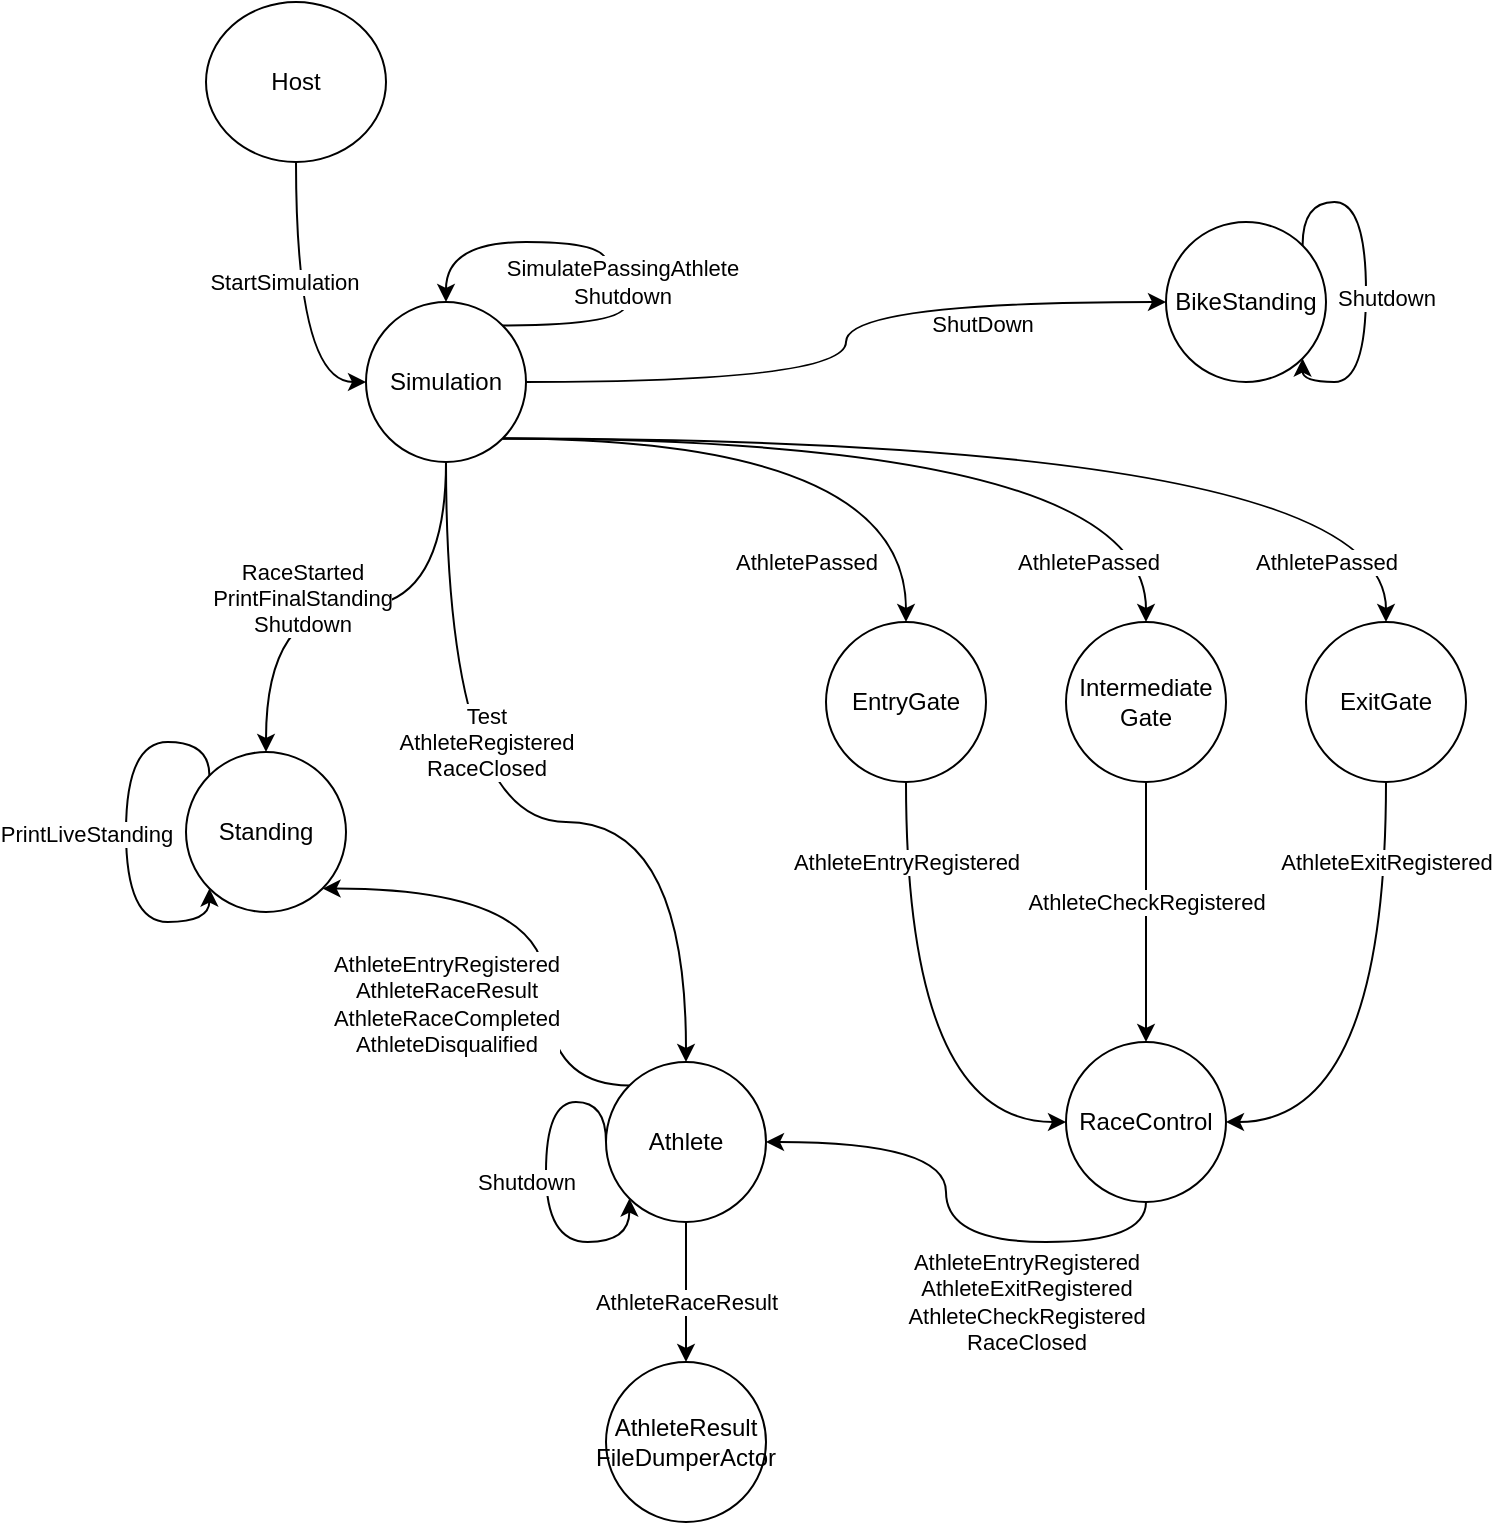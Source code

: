 <mxfile version="14.4.2" type="device"><diagram id="AkmE7AHVAR6d7QwfIh4h" name="Page-1"><mxGraphModel dx="3076" dy="705" grid="1" gridSize="10" guides="1" tooltips="1" connect="1" arrows="1" fold="1" page="1" pageScale="1" pageWidth="1654" pageHeight="1169" math="0" shadow="0"><root><mxCell id="0"/><mxCell id="1" parent="0"/><mxCell id="yV6hmSHXTPeTKJVrBRY7-23" style="edgeStyle=orthogonalEdgeStyle;curved=1;rounded=0;orthogonalLoop=1;jettySize=auto;html=1;entryX=0.5;entryY=0;entryDx=0;entryDy=0;exitX=0.5;exitY=1;exitDx=0;exitDy=0;" parent="1" source="yV6hmSHXTPeTKJVrBRY7-1" target="yV6hmSHXTPeTKJVrBRY7-22" edge="1"><mxGeometry relative="1" as="geometry"/></mxCell><mxCell id="yV6hmSHXTPeTKJVrBRY7-24" value="AthleteRaceResult" style="edgeLabel;html=1;align=center;verticalAlign=middle;resizable=0;points=[];" parent="yV6hmSHXTPeTKJVrBRY7-23" vertex="1" connectable="0"><mxGeometry x="-0.348" y="1" relative="1" as="geometry"><mxPoint x="-1" y="17" as="offset"/></mxGeometry></mxCell><mxCell id="yV6hmSHXTPeTKJVrBRY7-39" style="edgeStyle=orthogonalEdgeStyle;curved=1;rounded=0;orthogonalLoop=1;jettySize=auto;html=1;entryX=1;entryY=1;entryDx=0;entryDy=0;exitX=0;exitY=0;exitDx=0;exitDy=0;" parent="1" source="yV6hmSHXTPeTKJVrBRY7-1" target="yV6hmSHXTPeTKJVrBRY7-8" edge="1"><mxGeometry relative="1" as="geometry"><Array as="points"><mxPoint x="250" y="562"/><mxPoint x="250" y="463"/></Array></mxGeometry></mxCell><mxCell id="yV6hmSHXTPeTKJVrBRY7-40" value="AthleteEntryRegistered&lt;br&gt;AthleteRaceResult&lt;br&gt;AthleteRaceCompleted&lt;br&gt;AthleteDisqualified" style="edgeLabel;html=1;align=center;verticalAlign=middle;resizable=0;points=[];" parent="yV6hmSHXTPeTKJVrBRY7-39" vertex="1" connectable="0"><mxGeometry x="-0.113" y="-11" relative="1" as="geometry"><mxPoint x="-61" y="28.58" as="offset"/></mxGeometry></mxCell><mxCell id="yV6hmSHXTPeTKJVrBRY7-1" value="Athlete" style="ellipse;whiteSpace=wrap;html=1;aspect=fixed;" parent="1" vertex="1"><mxGeometry x="280" y="550" width="80" height="80" as="geometry"/></mxCell><mxCell id="yV6hmSHXTPeTKJVrBRY7-2" value="BikeStanding" style="ellipse;whiteSpace=wrap;html=1;aspect=fixed;labelBackgroundColor=#ffffff;" parent="1" vertex="1"><mxGeometry x="560" y="130" width="80" height="80" as="geometry"/></mxCell><mxCell id="yV6hmSHXTPeTKJVrBRY7-25" value="AthleteEntryRegistered" style="edgeStyle=orthogonalEdgeStyle;curved=1;rounded=0;orthogonalLoop=1;jettySize=auto;html=1;exitX=0.5;exitY=1;exitDx=0;exitDy=0;entryX=0;entryY=0.5;entryDx=0;entryDy=0;" parent="1" source="yV6hmSHXTPeTKJVrBRY7-3" target="yV6hmSHXTPeTKJVrBRY7-6" edge="1"><mxGeometry x="-0.68" relative="1" as="geometry"><mxPoint as="offset"/></mxGeometry></mxCell><mxCell id="yV6hmSHXTPeTKJVrBRY7-3" value="EntryGate" style="ellipse;whiteSpace=wrap;html=1;aspect=fixed;" parent="1" vertex="1"><mxGeometry x="390" y="330" width="80" height="80" as="geometry"/></mxCell><mxCell id="yV6hmSHXTPeTKJVrBRY7-29" style="edgeStyle=orthogonalEdgeStyle;curved=1;rounded=0;orthogonalLoop=1;jettySize=auto;html=1;entryX=1;entryY=0.5;entryDx=0;entryDy=0;exitX=0.5;exitY=1;exitDx=0;exitDy=0;" parent="1" source="yV6hmSHXTPeTKJVrBRY7-4" target="yV6hmSHXTPeTKJVrBRY7-6" edge="1"><mxGeometry relative="1" as="geometry"><Array as="points"><mxPoint x="670" y="580"/></Array></mxGeometry></mxCell><mxCell id="yV6hmSHXTPeTKJVrBRY7-30" value="AthleteExitRegistered" style="edgeLabel;html=1;align=center;verticalAlign=middle;resizable=0;points=[];" parent="yV6hmSHXTPeTKJVrBRY7-29" vertex="1" connectable="0"><mxGeometry x="0.176" y="-2" relative="1" as="geometry"><mxPoint x="2" y="-107" as="offset"/></mxGeometry></mxCell><mxCell id="yV6hmSHXTPeTKJVrBRY7-4" value="ExitGate" style="ellipse;whiteSpace=wrap;html=1;aspect=fixed;" parent="1" vertex="1"><mxGeometry x="630" y="330" width="80" height="80" as="geometry"/></mxCell><mxCell id="yV6hmSHXTPeTKJVrBRY7-26" style="edgeStyle=orthogonalEdgeStyle;curved=1;rounded=0;orthogonalLoop=1;jettySize=auto;html=1;entryX=0.5;entryY=0;entryDx=0;entryDy=0;exitX=0.5;exitY=1;exitDx=0;exitDy=0;" parent="1" source="yV6hmSHXTPeTKJVrBRY7-5" target="yV6hmSHXTPeTKJVrBRY7-6" edge="1"><mxGeometry relative="1" as="geometry"><Array as="points"><mxPoint x="550" y="470"/><mxPoint x="550" y="470"/></Array></mxGeometry></mxCell><mxCell id="yV6hmSHXTPeTKJVrBRY7-27" value="AthleteCheckRegistered" style="edgeLabel;html=1;align=center;verticalAlign=middle;resizable=0;points=[];" parent="yV6hmSHXTPeTKJVrBRY7-26" vertex="1" connectable="0"><mxGeometry x="0.306" y="-3" relative="1" as="geometry"><mxPoint x="3" y="-25" as="offset"/></mxGeometry></mxCell><mxCell id="yV6hmSHXTPeTKJVrBRY7-5" value="Intermediate&lt;br&gt;Gate" style="ellipse;whiteSpace=wrap;html=1;aspect=fixed;" parent="1" vertex="1"><mxGeometry x="510" y="330" width="80" height="80" as="geometry"/></mxCell><mxCell id="yV6hmSHXTPeTKJVrBRY7-33" style="edgeStyle=orthogonalEdgeStyle;curved=1;rounded=0;orthogonalLoop=1;jettySize=auto;html=1;entryX=1;entryY=0.5;entryDx=0;entryDy=0;exitX=0.5;exitY=1;exitDx=0;exitDy=0;" parent="1" source="yV6hmSHXTPeTKJVrBRY7-6" target="yV6hmSHXTPeTKJVrBRY7-1" edge="1"><mxGeometry relative="1" as="geometry"><Array as="points"><mxPoint x="550" y="640"/><mxPoint x="450" y="640"/><mxPoint x="450" y="590"/></Array><mxPoint x="230" y="435" as="sourcePoint"/><mxPoint x="290" y="570" as="targetPoint"/></mxGeometry></mxCell><mxCell id="yV6hmSHXTPeTKJVrBRY7-34" value="AthleteEntryRegistered&lt;br&gt;AthleteExitRegistered&lt;br&gt;AthleteCheckRegistered&lt;br&gt;RaceClosed" style="edgeLabel;html=1;align=center;verticalAlign=middle;resizable=0;points=[];" parent="yV6hmSHXTPeTKJVrBRY7-33" vertex="1" connectable="0"><mxGeometry x="0.222" y="2" relative="1" as="geometry"><mxPoint x="42" y="69" as="offset"/></mxGeometry></mxCell><mxCell id="yV6hmSHXTPeTKJVrBRY7-6" value="RaceControl" style="ellipse;whiteSpace=wrap;html=1;aspect=fixed;" parent="1" vertex="1"><mxGeometry x="510" y="540" width="80" height="80" as="geometry"/></mxCell><mxCell id="yV6hmSHXTPeTKJVrBRY7-10" style="edgeStyle=orthogonalEdgeStyle;rounded=0;orthogonalLoop=1;jettySize=auto;html=1;exitX=0.5;exitY=1;exitDx=0;exitDy=0;curved=1;entryX=0.5;entryY=0;entryDx=0;entryDy=0;" parent="1" source="yV6hmSHXTPeTKJVrBRY7-7" target="yV6hmSHXTPeTKJVrBRY7-1" edge="1"><mxGeometry relative="1" as="geometry"><mxPoint x="340" y="540" as="targetPoint"/><Array as="points"><mxPoint x="200" y="430"/><mxPoint x="320" y="430"/></Array></mxGeometry></mxCell><mxCell id="yV6hmSHXTPeTKJVrBRY7-11" value="Test&lt;br&gt;AthleteRegistered&lt;br&gt;RaceClosed" style="edgeLabel;html=1;align=center;verticalAlign=middle;resizable=0;points=[];" parent="yV6hmSHXTPeTKJVrBRY7-10" vertex="1" connectable="0"><mxGeometry x="-0.253" y="1" relative="1" as="geometry"><mxPoint x="19" y="-17" as="offset"/></mxGeometry></mxCell><mxCell id="yV6hmSHXTPeTKJVrBRY7-12" style="edgeStyle=orthogonalEdgeStyle;curved=1;rounded=0;orthogonalLoop=1;jettySize=auto;html=1;exitX=0.5;exitY=1;exitDx=0;exitDy=0;" parent="1" source="yV6hmSHXTPeTKJVrBRY7-7" target="yV6hmSHXTPeTKJVrBRY7-8" edge="1"><mxGeometry relative="1" as="geometry"/></mxCell><mxCell id="yV6hmSHXTPeTKJVrBRY7-13" value="RaceStarted&lt;br&gt;PrintFinalStanding&lt;br&gt;Shutdown" style="edgeLabel;html=1;align=center;verticalAlign=middle;resizable=0;points=[];" parent="yV6hmSHXTPeTKJVrBRY7-12" vertex="1" connectable="0"><mxGeometry x="0.228" y="-5" relative="1" as="geometry"><mxPoint as="offset"/></mxGeometry></mxCell><mxCell id="yV6hmSHXTPeTKJVrBRY7-16" style="edgeStyle=orthogonalEdgeStyle;curved=1;rounded=0;orthogonalLoop=1;jettySize=auto;html=1;exitX=1;exitY=1;exitDx=0;exitDy=0;" parent="1" source="yV6hmSHXTPeTKJVrBRY7-7" target="yV6hmSHXTPeTKJVrBRY7-3" edge="1"><mxGeometry relative="1" as="geometry"><mxPoint x="430" y="220" as="sourcePoint"/></mxGeometry></mxCell><mxCell id="yV6hmSHXTPeTKJVrBRY7-17" value="AthletePassed" style="edgeLabel;html=1;align=center;verticalAlign=middle;resizable=0;points=[];" parent="yV6hmSHXTPeTKJVrBRY7-16" vertex="1" connectable="0"><mxGeometry x="-0.081" y="-11" relative="1" as="geometry"><mxPoint x="16.72" y="50.71" as="offset"/></mxGeometry></mxCell><mxCell id="yV6hmSHXTPeTKJVrBRY7-18" style="edgeStyle=orthogonalEdgeStyle;curved=1;rounded=0;orthogonalLoop=1;jettySize=auto;html=1;exitX=1;exitY=1;exitDx=0;exitDy=0;entryX=0.5;entryY=0;entryDx=0;entryDy=0;" parent="1" source="yV6hmSHXTPeTKJVrBRY7-7" target="yV6hmSHXTPeTKJVrBRY7-5" edge="1"><mxGeometry relative="1" as="geometry"/></mxCell><mxCell id="yV6hmSHXTPeTKJVrBRY7-19" value="AthletePassed" style="edgeLabel;html=1;align=center;verticalAlign=middle;resizable=0;points=[];" parent="yV6hmSHXTPeTKJVrBRY7-18" vertex="1" connectable="0"><mxGeometry x="0.236" y="-23" relative="1" as="geometry"><mxPoint x="36.72" y="38.7" as="offset"/></mxGeometry></mxCell><mxCell id="yV6hmSHXTPeTKJVrBRY7-20" style="edgeStyle=orthogonalEdgeStyle;curved=1;rounded=0;orthogonalLoop=1;jettySize=auto;html=1;exitX=1;exitY=1;exitDx=0;exitDy=0;entryX=0.5;entryY=0;entryDx=0;entryDy=0;" parent="1" source="yV6hmSHXTPeTKJVrBRY7-7" target="yV6hmSHXTPeTKJVrBRY7-4" edge="1"><mxGeometry relative="1" as="geometry"><Array as="points"><mxPoint x="670" y="238"/></Array></mxGeometry></mxCell><mxCell id="yV6hmSHXTPeTKJVrBRY7-21" value="AthletePassed" style="edgeLabel;html=1;align=center;verticalAlign=middle;resizable=0;points=[];" parent="yV6hmSHXTPeTKJVrBRY7-20" vertex="1" connectable="0"><mxGeometry x="0.387" y="-27" relative="1" as="geometry"><mxPoint x="41.72" y="34.7" as="offset"/></mxGeometry></mxCell><mxCell id="j1V3Sd4CNjwzVjhu_z3R-1" style="edgeStyle=orthogonalEdgeStyle;rounded=0;orthogonalLoop=1;jettySize=auto;html=1;entryX=0;entryY=0.5;entryDx=0;entryDy=0;curved=1;" edge="1" parent="1" source="yV6hmSHXTPeTKJVrBRY7-7" target="yV6hmSHXTPeTKJVrBRY7-2"><mxGeometry relative="1" as="geometry"/></mxCell><mxCell id="j1V3Sd4CNjwzVjhu_z3R-2" value="ShutDown" style="edgeLabel;html=1;align=center;verticalAlign=middle;resizable=0;points=[];labelBackgroundColor=#ffffff;" vertex="1" connectable="0" parent="j1V3Sd4CNjwzVjhu_z3R-1"><mxGeometry x="0.488" y="-11" relative="1" as="geometry"><mxPoint as="offset"/></mxGeometry></mxCell><mxCell id="yV6hmSHXTPeTKJVrBRY7-7" value="Simulation" style="ellipse;whiteSpace=wrap;html=1;aspect=fixed;" parent="1" vertex="1"><mxGeometry x="160" y="170" width="80" height="80" as="geometry"/></mxCell><mxCell id="yV6hmSHXTPeTKJVrBRY7-8" value="Standing" style="ellipse;whiteSpace=wrap;html=1;aspect=fixed;" parent="1" vertex="1"><mxGeometry x="70" y="395" width="80" height="80" as="geometry"/></mxCell><mxCell id="yV6hmSHXTPeTKJVrBRY7-14" style="edgeStyle=orthogonalEdgeStyle;curved=1;rounded=0;orthogonalLoop=1;jettySize=auto;html=1;exitX=1;exitY=0;exitDx=0;exitDy=0;entryX=0.5;entryY=0;entryDx=0;entryDy=0;" parent="1" source="yV6hmSHXTPeTKJVrBRY7-7" target="yV6hmSHXTPeTKJVrBRY7-7" edge="1"><mxGeometry relative="1" as="geometry"><Array as="points"><mxPoint x="290" y="182"/><mxPoint x="290" y="160"/><mxPoint x="280" y="160"/><mxPoint x="280" y="140"/><mxPoint x="200" y="140"/></Array></mxGeometry></mxCell><mxCell id="yV6hmSHXTPeTKJVrBRY7-15" value="SimulatePassingAthlete&lt;br&gt;Shutdown" style="edgeLabel;html=1;align=center;verticalAlign=middle;resizable=0;points=[];" parent="yV6hmSHXTPeTKJVrBRY7-14" vertex="1" connectable="0"><mxGeometry x="-0.235" y="1" relative="1" as="geometry"><mxPoint y="-1" as="offset"/></mxGeometry></mxCell><mxCell id="yV6hmSHXTPeTKJVrBRY7-22" value="AthleteResult&lt;br&gt;FileDumperActor" style="ellipse;whiteSpace=wrap;html=1;aspect=fixed;" parent="1" vertex="1"><mxGeometry x="280" y="700" width="80" height="80" as="geometry"/></mxCell><mxCell id="yV6hmSHXTPeTKJVrBRY7-31" style="edgeStyle=orthogonalEdgeStyle;curved=1;rounded=0;orthogonalLoop=1;jettySize=auto;html=1;entryX=1;entryY=1;entryDx=0;entryDy=0;labelBackgroundColor=#ffffff;exitX=1;exitY=0;exitDx=0;exitDy=0;" parent="1" source="yV6hmSHXTPeTKJVrBRY7-2" target="yV6hmSHXTPeTKJVrBRY7-2" edge="1"><mxGeometry relative="1" as="geometry"><Array as="points"><mxPoint x="628" y="120"/><mxPoint x="660" y="120"/><mxPoint x="660" y="210"/><mxPoint x="628" y="210"/></Array></mxGeometry></mxCell><mxCell id="yV6hmSHXTPeTKJVrBRY7-32" value="Shutdown" style="edgeLabel;html=1;align=center;verticalAlign=middle;resizable=0;points=[];labelBackgroundColor=#ffffff;" parent="yV6hmSHXTPeTKJVrBRY7-31" vertex="1" connectable="0"><mxGeometry x="0.083" y="-5" relative="1" as="geometry"><mxPoint x="15" as="offset"/></mxGeometry></mxCell><mxCell id="yV6hmSHXTPeTKJVrBRY7-35" style="edgeStyle=orthogonalEdgeStyle;curved=1;rounded=0;orthogonalLoop=1;jettySize=auto;html=1;exitX=0;exitY=0;exitDx=0;exitDy=0;entryX=0;entryY=1;entryDx=0;entryDy=0;" parent="1" source="yV6hmSHXTPeTKJVrBRY7-8" target="yV6hmSHXTPeTKJVrBRY7-8" edge="1"><mxGeometry relative="1" as="geometry"><Array as="points"><mxPoint x="82" y="390"/><mxPoint x="40" y="390"/><mxPoint x="40" y="480"/><mxPoint x="82" y="480"/></Array></mxGeometry></mxCell><mxCell id="yV6hmSHXTPeTKJVrBRY7-36" value="PrintLiveStanding" style="edgeLabel;html=1;align=center;verticalAlign=middle;resizable=0;points=[];" parent="yV6hmSHXTPeTKJVrBRY7-35" vertex="1" connectable="0"><mxGeometry x="0.116" y="1" relative="1" as="geometry"><mxPoint x="-21" y="-11.58" as="offset"/></mxGeometry></mxCell><mxCell id="j1V3Sd4CNjwzVjhu_z3R-4" style="edgeStyle=orthogonalEdgeStyle;curved=1;rounded=0;orthogonalLoop=1;jettySize=auto;html=1;entryX=0;entryY=0.5;entryDx=0;entryDy=0;" edge="1" parent="1" source="j1V3Sd4CNjwzVjhu_z3R-3" target="yV6hmSHXTPeTKJVrBRY7-7"><mxGeometry relative="1" as="geometry"/></mxCell><mxCell id="j1V3Sd4CNjwzVjhu_z3R-5" value="StartSimulation" style="edgeLabel;html=1;align=center;verticalAlign=middle;resizable=0;points=[];" vertex="1" connectable="0" parent="j1V3Sd4CNjwzVjhu_z3R-4"><mxGeometry x="-0.177" y="-6" relative="1" as="geometry"><mxPoint as="offset"/></mxGeometry></mxCell><mxCell id="j1V3Sd4CNjwzVjhu_z3R-3" value="Host" style="ellipse;whiteSpace=wrap;html=1;" vertex="1" parent="1"><mxGeometry x="80" y="20" width="90" height="80" as="geometry"/></mxCell><mxCell id="j1V3Sd4CNjwzVjhu_z3R-7" style="edgeStyle=orthogonalEdgeStyle;curved=1;rounded=0;orthogonalLoop=1;jettySize=auto;html=1;exitX=0;exitY=0.5;exitDx=0;exitDy=0;entryX=0;entryY=1;entryDx=0;entryDy=0;labelBackgroundColor=#999900;" edge="1" parent="1" source="yV6hmSHXTPeTKJVrBRY7-1" target="yV6hmSHXTPeTKJVrBRY7-1"><mxGeometry relative="1" as="geometry"><Array as="points"><mxPoint x="280" y="570"/><mxPoint x="250" y="570"/><mxPoint x="250" y="640"/><mxPoint x="292" y="640"/></Array></mxGeometry></mxCell><mxCell id="j1V3Sd4CNjwzVjhu_z3R-8" value="Shutdown" style="edgeLabel;html=1;align=center;verticalAlign=middle;resizable=0;points=[];" vertex="1" connectable="0" parent="j1V3Sd4CNjwzVjhu_z3R-7"><mxGeometry x="0.156" y="7" relative="1" as="geometry"><mxPoint x="-17" y="-16" as="offset"/></mxGeometry></mxCell></root></mxGraphModel></diagram></mxfile>